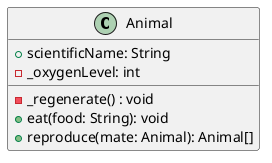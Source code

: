 @startuml "One Class"

class Animal {
  + scientificName: String
  - _oxygenLevel: int
  - _regenerate() : void
  + eat(food: String): void
  + reproduce(mate: Animal): Animal[]
}
@enduml